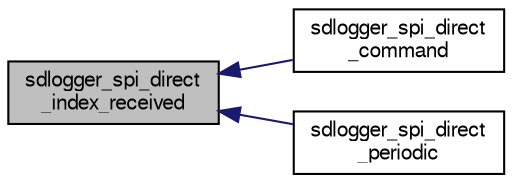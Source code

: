 digraph "sdlogger_spi_direct_index_received"
{
  edge [fontname="FreeSans",fontsize="10",labelfontname="FreeSans",labelfontsize="10"];
  node [fontname="FreeSans",fontsize="10",shape=record];
  rankdir="LR";
  Node1 [label="sdlogger_spi_direct\l_index_received",height=0.2,width=0.4,color="black", fillcolor="grey75", style="filled", fontcolor="black"];
  Node1 -> Node2 [dir="back",color="midnightblue",fontsize="10",style="solid",fontname="FreeSans"];
  Node2 [label="sdlogger_spi_direct\l_command",height=0.2,width=0.4,color="black", fillcolor="white", style="filled",URL="$sdlogger__spi__direct_8h.html#a2e3b354ac6d0e173e051be713c63c161"];
  Node1 -> Node3 [dir="back",color="midnightblue",fontsize="10",style="solid",fontname="FreeSans"];
  Node3 [label="sdlogger_spi_direct\l_periodic",height=0.2,width=0.4,color="black", fillcolor="white", style="filled",URL="$sdlogger__spi__direct_8h.html#ab4a462e9899f9283db5be8ab3a3da922",tooltip="sdlogger_spi_direct_periodic Periodic function called at module frequency "];
}

